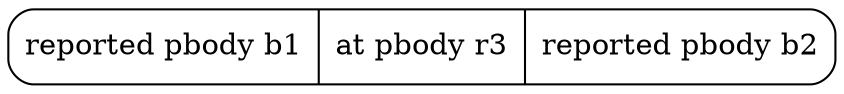 digraph Tree {
	node [shape=Mrecord, fontsize=14, color=black, fillcolor=white, fontcolor=black];
	 edge [style=solid, color=black];
struct0 [label="<f0> reported pbody b1|<f1> at pbody r3|<f2> reported pbody b2"];
}
